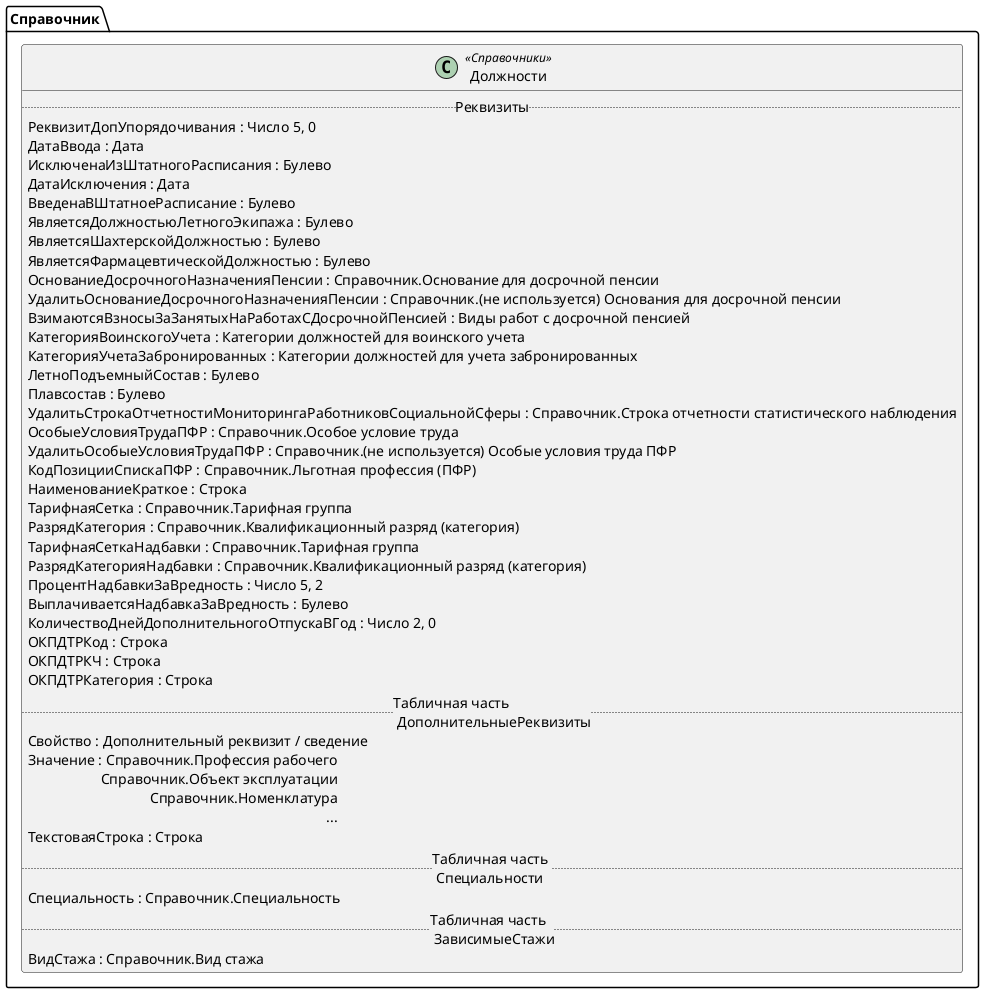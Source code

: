 ﻿@startuml Должности
'!include templates.wsd
'..\include templates.wsd
class Справочник.Должности as "Должности" <<Справочники>>
{
..Реквизиты..
РеквизитДопУпорядочивания : Число 5, 0
ДатаВвода : Дата
ИсключенаИзШтатногоРасписания : Булево
ДатаИсключения : Дата
ВведенаВШтатноеРасписание : Булево
ЯвляетсяДолжностьюЛетногоЭкипажа : Булево
ЯвляетсяШахтерскойДолжностью : Булево
ЯвляетсяФармацевтическойДолжностью : Булево
ОснованиеДосрочногоНазначенияПенсии : Справочник.Основание для досрочной пенсии
УдалитьОснованиеДосрочногоНазначенияПенсии : Справочник.(не используется) Основания для досрочной пенсии
ВзимаютсяВзносыЗаЗанятыхНаРаботахСДосрочнойПенсией : Виды работ с досрочной пенсией
КатегорияВоинскогоУчета : Категории должностей для воинского учета
КатегорияУчетаЗабронированных : Категории должностей для учета забронированных
ЛетноПодъемныйСостав : Булево
Плавсостав : Булево
УдалитьСтрокаОтчетностиМониторингаРаботниковСоциальнойСферы : Справочник.Строка отчетности статистического наблюдения
ОсобыеУсловияТрудаПФР : Справочник.Особое условие труда
УдалитьОсобыеУсловияТрудаПФР : Справочник.(не используется) Особые условия труда ПФР
КодПозицииСпискаПФР : Справочник.Льготная профессия (ПФР)
НаименованиеКраткое : Строка
ТарифнаяСетка : Справочник.Тарифная группа
РазрядКатегория : Справочник.Квалификационный разряд (категория)
ТарифнаяСеткаНадбавки : Справочник.Тарифная группа
РазрядКатегорияНадбавки : Справочник.Квалификационный разряд (категория)
ПроцентНадбавкиЗаВредность : Число 5, 2
ВыплачиваетсяНадбавкаЗаВредность : Булево
КоличествоДнейДополнительногоОтпускаВГод : Число 2, 0
ОКПДТРКод : Строка
ОКПДТРКЧ : Строка
ОКПДТРКатегория : Строка
..Табличная часть \n ДополнительныеРеквизиты..
Свойство : Дополнительный реквизит / сведение
Значение : Справочник.Профессия рабочего\rСправочник.Объект эксплуатации\rСправочник.Номенклатура\r...
ТекстоваяСтрока : Строка
..Табличная часть \n Специальности..
Специальность : Справочник.Специальность
..Табличная часть \n ЗависимыеСтажи..
ВидСтажа : Справочник.Вид стажа
}
@enduml
